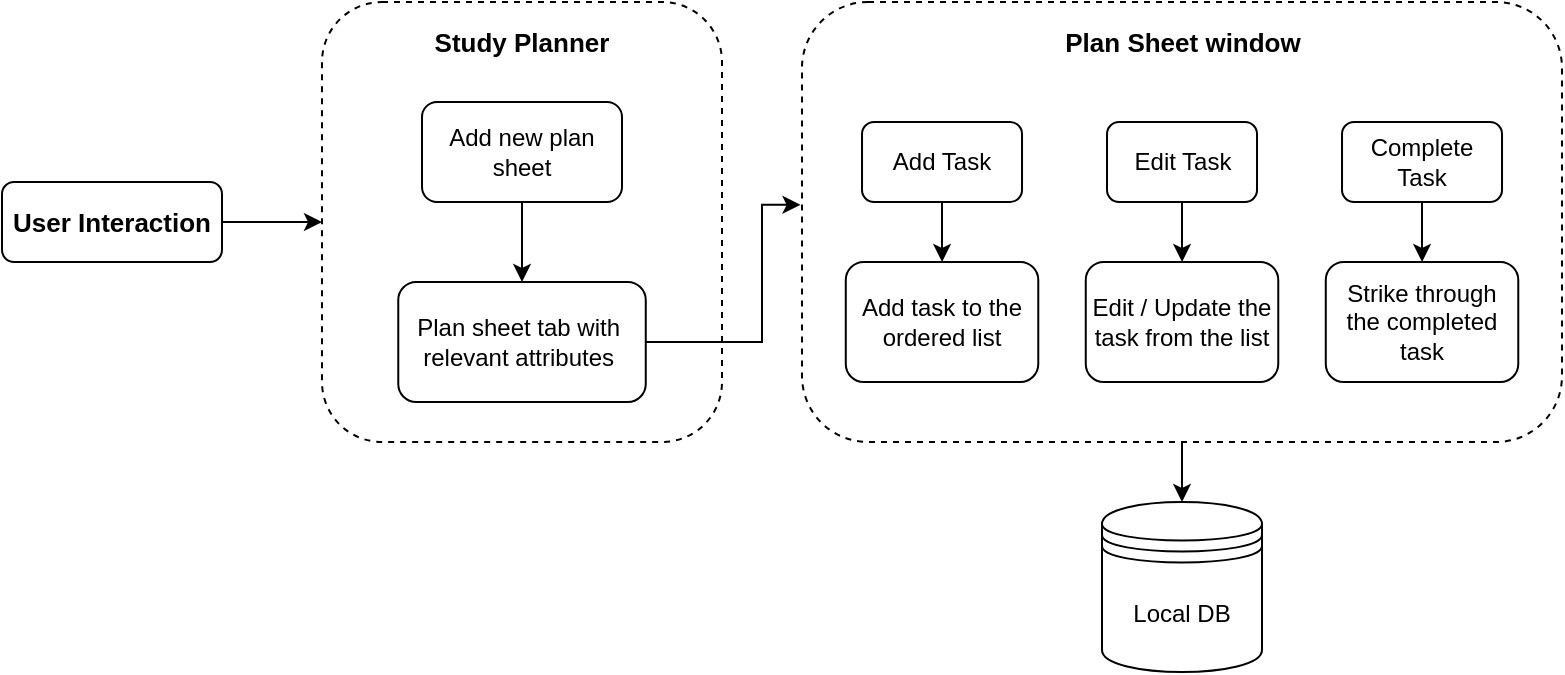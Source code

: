 <mxfile version="14.8.6" type="device"><diagram id="-4giLbVSRjtQmKuFwEHb" name="Page-1"><mxGraphModel dx="1296" dy="722" grid="1" gridSize="10" guides="1" tooltips="1" connect="1" arrows="1" fold="1" page="0" pageScale="1" pageWidth="1100" pageHeight="850" math="0" shadow="0"><root><mxCell id="0"/><mxCell id="1" parent="0"/><mxCell id="eHoL6S561UGR2omleVQK-17" value="" style="rounded=1;whiteSpace=wrap;html=1;dashed=1;" vertex="1" parent="1"><mxGeometry x="440" y="100" width="200" height="220" as="geometry"/></mxCell><mxCell id="eHoL6S561UGR2omleVQK-29" value="&lt;span style=&quot;font-size: 13px&quot;&gt;&lt;b&gt;Study Planner&lt;/b&gt;&lt;/span&gt;" style="text;html=1;strokeColor=none;fillColor=none;align=center;verticalAlign=middle;whiteSpace=wrap;rounded=0;shadow=0;" vertex="1" parent="1"><mxGeometry x="480.01" y="110" width="119.99" height="20" as="geometry"/></mxCell><mxCell id="eHoL6S561UGR2omleVQK-44" style="edgeStyle=orthogonalEdgeStyle;rounded=0;orthogonalLoop=1;jettySize=auto;html=1;exitX=1;exitY=0.5;exitDx=0;exitDy=0;entryX=-0.002;entryY=0.461;entryDx=0;entryDy=0;entryPerimeter=0;" edge="1" parent="1" source="eHoL6S561UGR2omleVQK-27" target="eHoL6S561UGR2omleVQK-3"><mxGeometry relative="1" as="geometry"><Array as="points"><mxPoint x="660" y="270"/><mxPoint x="660" y="201"/></Array></mxGeometry></mxCell><mxCell id="eHoL6S561UGR2omleVQK-27" value="Plan sheet tab with&amp;nbsp;&lt;br&gt;relevant attributes&amp;nbsp;" style="rounded=1;whiteSpace=wrap;html=1;" vertex="1" parent="1"><mxGeometry x="478.13" y="240" width="123.75" height="60" as="geometry"/></mxCell><mxCell id="eHoL6S561UGR2omleVQK-32" value="" style="edgeStyle=orthogonalEdgeStyle;rounded=0;orthogonalLoop=1;jettySize=auto;html=1;entryX=0;entryY=0.5;entryDx=0;entryDy=0;" edge="1" parent="1" source="eHoL6S561UGR2omleVQK-31" target="eHoL6S561UGR2omleVQK-17"><mxGeometry relative="1" as="geometry"/></mxCell><mxCell id="eHoL6S561UGR2omleVQK-31" value="&lt;font style=&quot;font-size: 13px&quot;&gt;&lt;b&gt;User Interaction&lt;/b&gt;&lt;/font&gt;" style="rounded=1;whiteSpace=wrap;html=1;" vertex="1" parent="1"><mxGeometry x="280" y="190" width="110" height="40" as="geometry"/></mxCell><mxCell id="eHoL6S561UGR2omleVQK-34" value="" style="edgeStyle=orthogonalEdgeStyle;rounded=0;orthogonalLoop=1;jettySize=auto;html=1;" edge="1" parent="1" source="eHoL6S561UGR2omleVQK-33" target="eHoL6S561UGR2omleVQK-27"><mxGeometry relative="1" as="geometry"/></mxCell><mxCell id="eHoL6S561UGR2omleVQK-33" value="Add new plan&lt;br&gt;sheet" style="rounded=1;whiteSpace=wrap;html=1;" vertex="1" parent="1"><mxGeometry x="490" y="150" width="100" height="50" as="geometry"/></mxCell><mxCell id="eHoL6S561UGR2omleVQK-36" value="" style="group" vertex="1" connectable="0" parent="1"><mxGeometry x="680" y="100" width="380" height="220" as="geometry"/></mxCell><mxCell id="eHoL6S561UGR2omleVQK-3" value="" style="rounded=1;whiteSpace=wrap;html=1;dashed=1;" vertex="1" parent="eHoL6S561UGR2omleVQK-36"><mxGeometry width="380" height="220" as="geometry"/></mxCell><mxCell id="eHoL6S561UGR2omleVQK-5" value="&lt;b&gt;&lt;font style=&quot;font-size: 13px&quot;&gt;Plan Sheet window&lt;/font&gt;&lt;/b&gt;" style="text;html=1;strokeColor=none;fillColor=none;align=center;verticalAlign=middle;whiteSpace=wrap;rounded=0;" vertex="1" parent="eHoL6S561UGR2omleVQK-36"><mxGeometry x="127.51" y="10" width="125" height="20" as="geometry"/></mxCell><mxCell id="eHoL6S561UGR2omleVQK-6" value="Add Task" style="rounded=1;whiteSpace=wrap;html=1;" vertex="1" parent="eHoL6S561UGR2omleVQK-36"><mxGeometry x="30.01" y="60" width="80" height="40" as="geometry"/></mxCell><mxCell id="eHoL6S561UGR2omleVQK-7" value="Edit Task" style="rounded=1;whiteSpace=wrap;html=1;" vertex="1" parent="eHoL6S561UGR2omleVQK-36"><mxGeometry x="152.51" y="60" width="75" height="40" as="geometry"/></mxCell><mxCell id="eHoL6S561UGR2omleVQK-8" value="Complete Task" style="rounded=1;whiteSpace=wrap;html=1;" vertex="1" parent="eHoL6S561UGR2omleVQK-36"><mxGeometry x="270.01" y="60" width="80" height="40" as="geometry"/></mxCell><mxCell id="eHoL6S561UGR2omleVQK-9" value="Add task to the ordered list" style="rounded=1;whiteSpace=wrap;html=1;" vertex="1" parent="eHoL6S561UGR2omleVQK-36"><mxGeometry x="21.89" y="130" width="96.25" height="60" as="geometry"/></mxCell><mxCell id="eHoL6S561UGR2omleVQK-10" value="" style="edgeStyle=orthogonalEdgeStyle;rounded=0;orthogonalLoop=1;jettySize=auto;html=1;" edge="1" parent="eHoL6S561UGR2omleVQK-36" source="eHoL6S561UGR2omleVQK-6" target="eHoL6S561UGR2omleVQK-9"><mxGeometry x="-159.99" as="geometry"/></mxCell><mxCell id="eHoL6S561UGR2omleVQK-11" value="Edit / Update the task from the list" style="rounded=1;whiteSpace=wrap;html=1;" vertex="1" parent="eHoL6S561UGR2omleVQK-36"><mxGeometry x="141.88" y="130" width="96.25" height="60" as="geometry"/></mxCell><mxCell id="eHoL6S561UGR2omleVQK-12" value="" style="edgeStyle=orthogonalEdgeStyle;rounded=0;orthogonalLoop=1;jettySize=auto;html=1;" edge="1" parent="eHoL6S561UGR2omleVQK-36" source="eHoL6S561UGR2omleVQK-7" target="eHoL6S561UGR2omleVQK-11"><mxGeometry x="-159.99" as="geometry"/></mxCell><mxCell id="eHoL6S561UGR2omleVQK-13" value="Strike through the completed task" style="rounded=1;whiteSpace=wrap;html=1;" vertex="1" parent="eHoL6S561UGR2omleVQK-36"><mxGeometry x="261.89" y="130" width="96.25" height="60" as="geometry"/></mxCell><mxCell id="eHoL6S561UGR2omleVQK-14" value="" style="edgeStyle=orthogonalEdgeStyle;rounded=0;orthogonalLoop=1;jettySize=auto;html=1;" edge="1" parent="eHoL6S561UGR2omleVQK-36" source="eHoL6S561UGR2omleVQK-8" target="eHoL6S561UGR2omleVQK-13"><mxGeometry x="-159.99" as="geometry"/></mxCell><mxCell id="eHoL6S561UGR2omleVQK-42" value="Local DB" style="shape=datastore;whiteSpace=wrap;html=1;" vertex="1" parent="1"><mxGeometry x="830" y="350" width="80" height="85" as="geometry"/></mxCell><mxCell id="eHoL6S561UGR2omleVQK-43" value="" style="edgeStyle=orthogonalEdgeStyle;rounded=0;orthogonalLoop=1;jettySize=auto;html=1;" edge="1" parent="1" source="eHoL6S561UGR2omleVQK-3" target="eHoL6S561UGR2omleVQK-42"><mxGeometry relative="1" as="geometry"/></mxCell></root></mxGraphModel></diagram></mxfile>